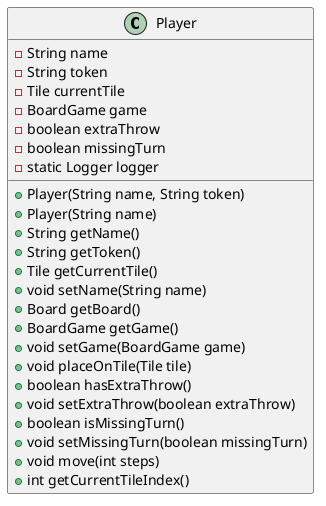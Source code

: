 @startuml
class Player {
    - String name
    - String token
    - Tile currentTile
    - BoardGame game
    - boolean extraThrow
    - boolean missingTurn
    - static Logger logger
    + Player(String name, String token)
    + Player(String name)
    + String getName()
    + String getToken()
    + Tile getCurrentTile()
    + void setName(String name)
    + Board getBoard()
    + BoardGame getGame()
    + void setGame(BoardGame game)
    + void placeOnTile(Tile tile)
    + boolean hasExtraThrow()
    + void setExtraThrow(boolean extraThrow)
    + boolean isMissingTurn()
    + void setMissingTurn(boolean missingTurn)
    + void move(int steps)
    + int getCurrentTileIndex()
}
@enduml